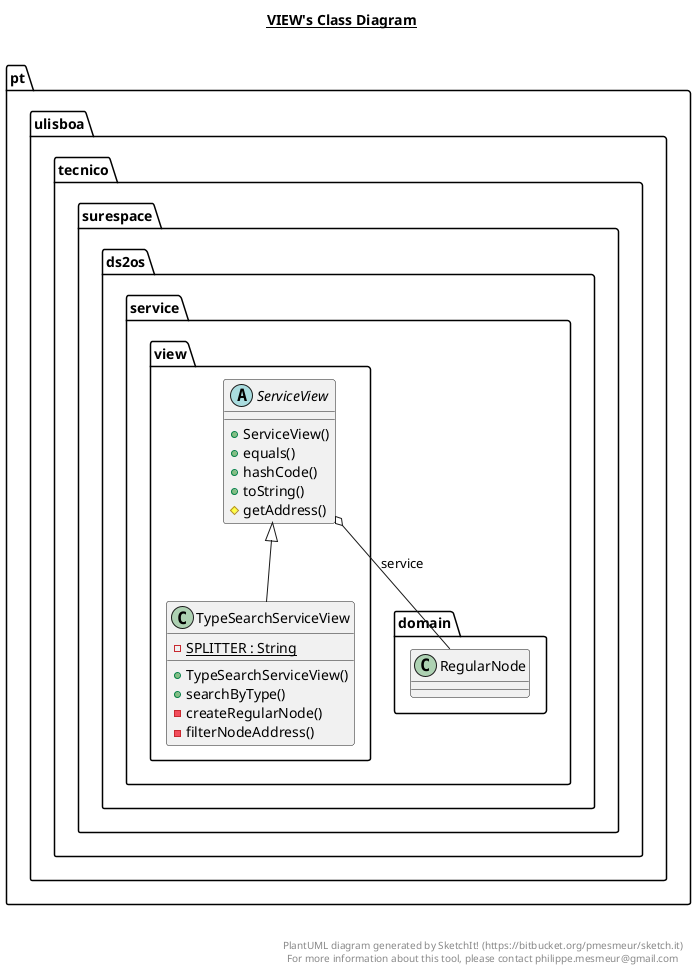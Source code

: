 @startuml

title __VIEW's Class Diagram__\n

  namespace pt.ulisboa.tecnico.surespace.ds2os.service {
    namespace view {
      abstract class pt.ulisboa.tecnico.surespace.ds2os.service.view.ServiceView {
          + ServiceView()
          + equals()
          + hashCode()
          + toString()
          # getAddress()
      }
    }
  }
  

  namespace pt.ulisboa.tecnico.surespace.ds2os.service {
    namespace view {
      class pt.ulisboa.tecnico.surespace.ds2os.service.view.TypeSearchServiceView {
          {static} - SPLITTER : String
          + TypeSearchServiceView()
          + searchByType()
          - createRegularNode()
          - filterNodeAddress()
      }
    }
  }
  

  pt.ulisboa.tecnico.surespace.ds2os.service.view.ServiceView o-- pt.ulisboa.tecnico.surespace.ds2os.service.domain.RegularNode : service
  pt.ulisboa.tecnico.surespace.ds2os.service.view.TypeSearchServiceView -up-|> pt.ulisboa.tecnico.surespace.ds2os.service.view.ServiceView


right footer


PlantUML diagram generated by SketchIt! (https://bitbucket.org/pmesmeur/sketch.it)
For more information about this tool, please contact philippe.mesmeur@gmail.com
endfooter

@enduml
